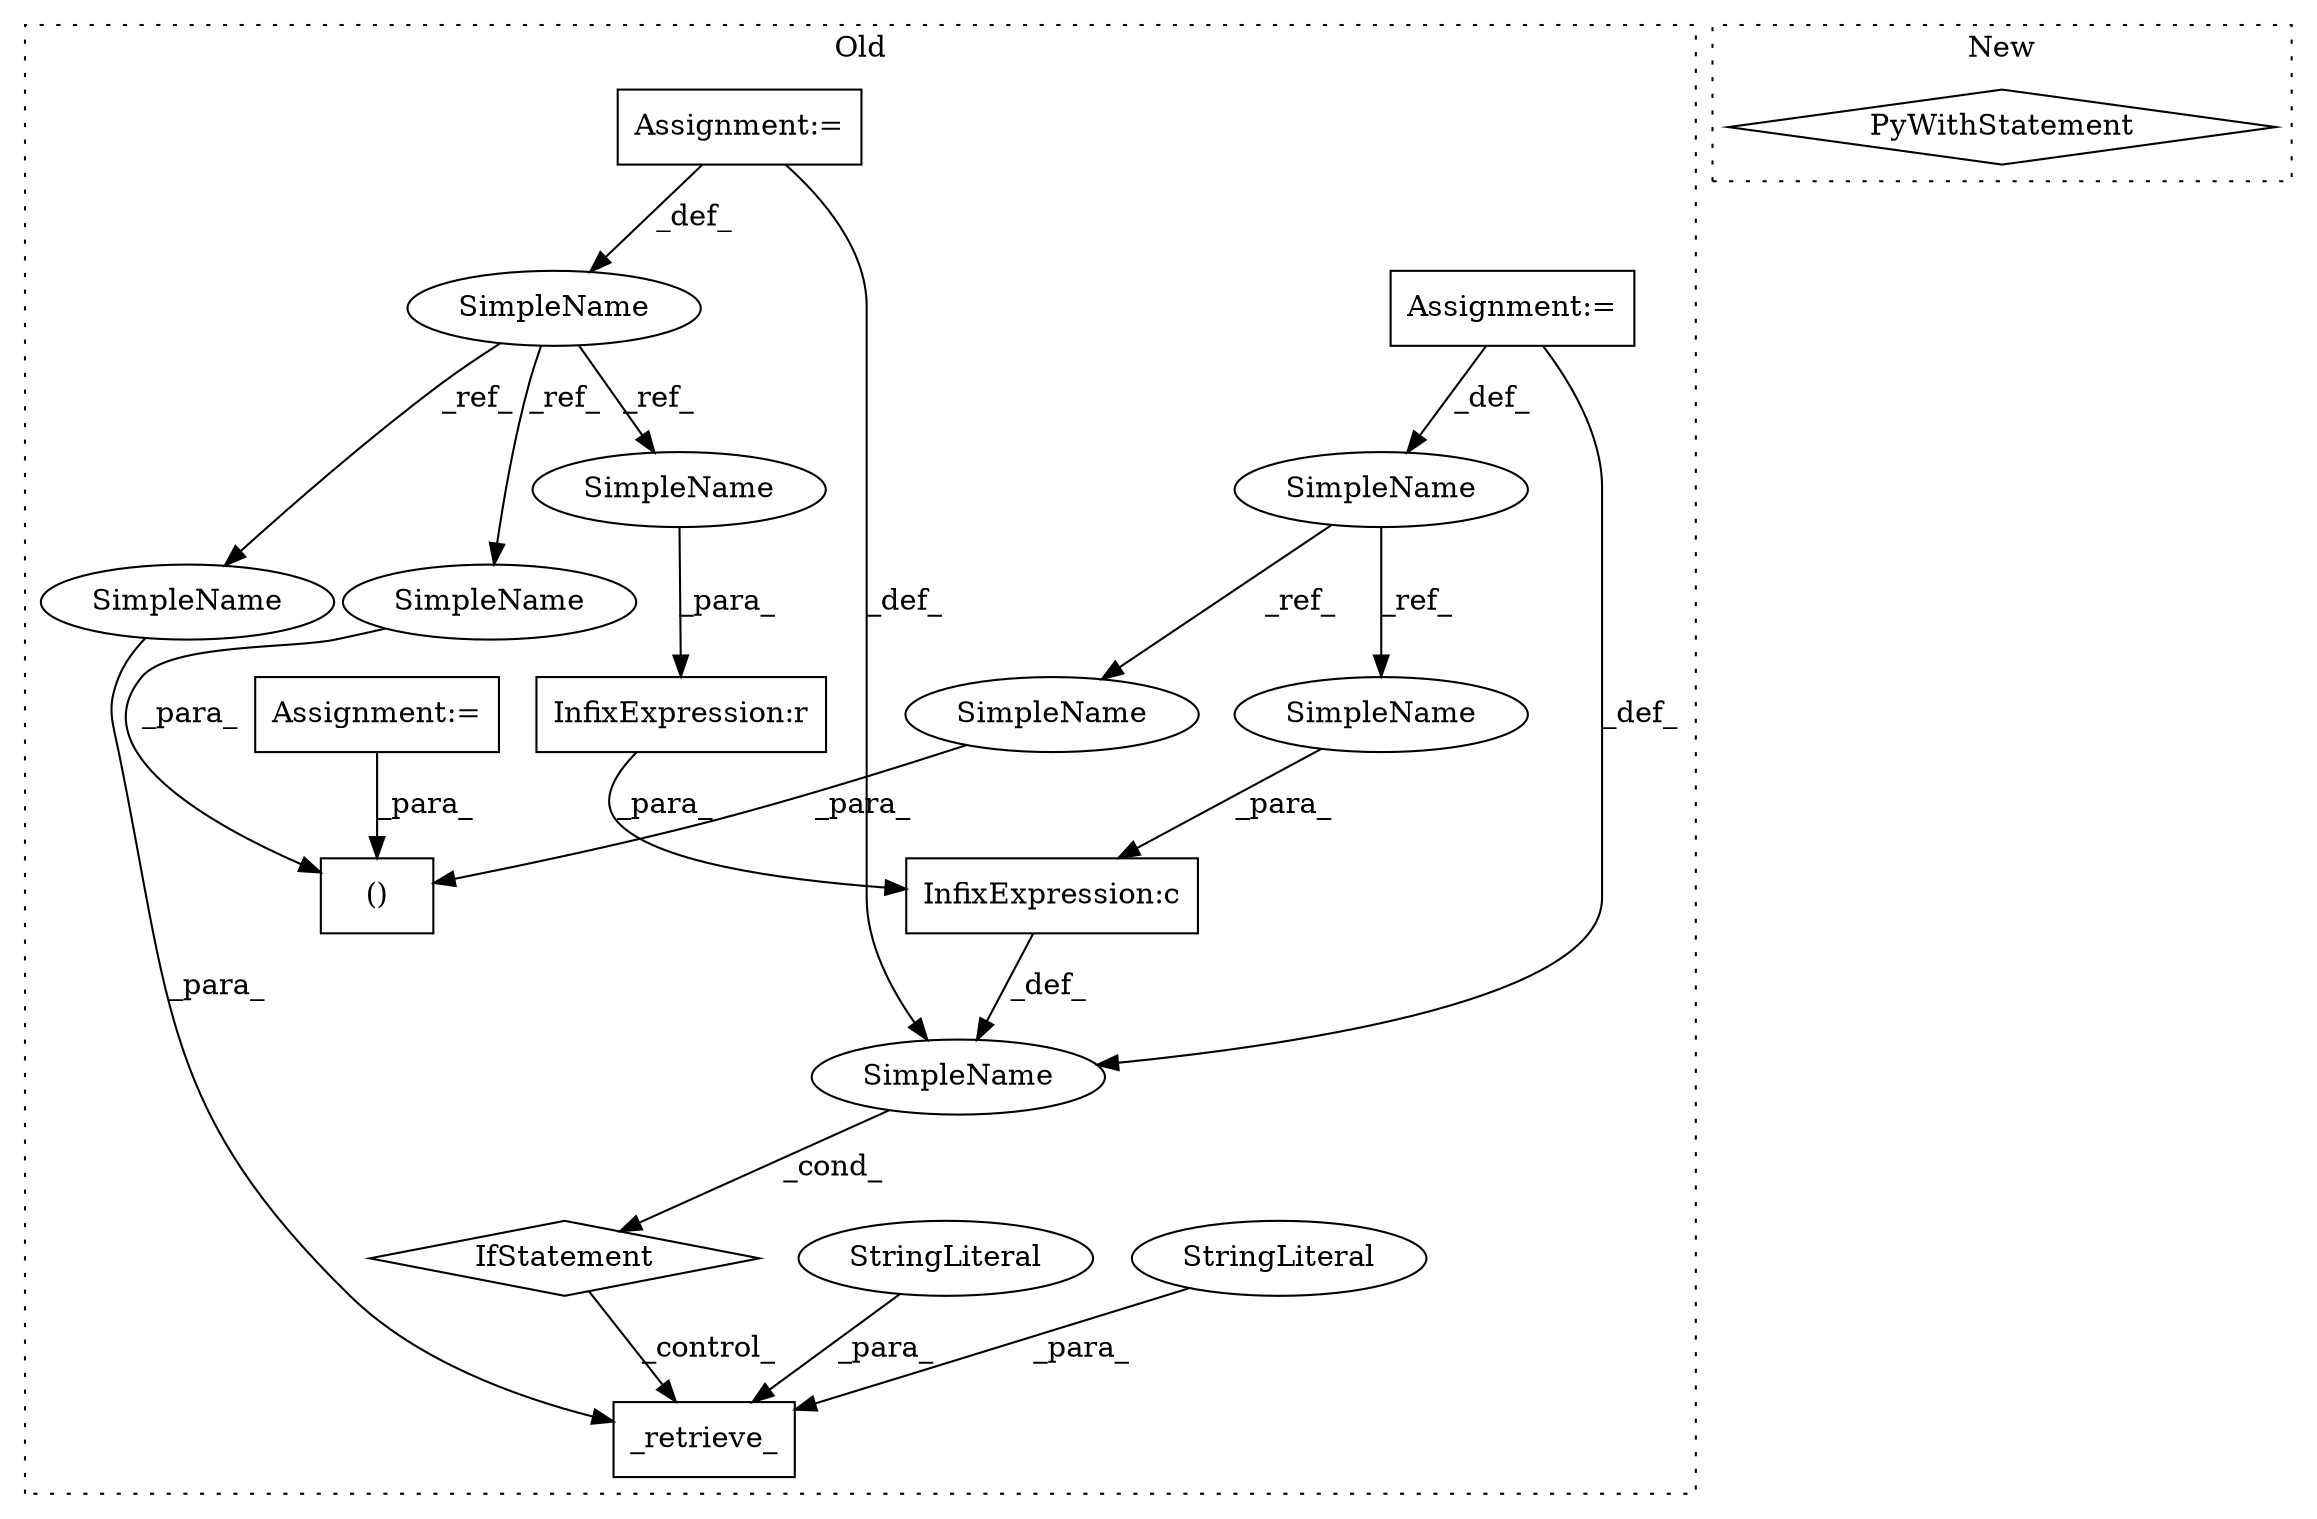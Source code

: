 digraph G {
subgraph cluster0 {
1 [label="_retrieve_" a="32" s="37690,37740" l="11,1" shape="box"];
3 [label="InfixExpression:c" a="27" s="37661" l="4" shape="box"];
4 [label="StringLiteral" a="45" s="37701" l="18" shape="ellipse"];
5 [label="StringLiteral" a="45" s="37720" l="7" shape="ellipse"];
6 [label="SimpleName" a="42" s="36707" l="12" shape="ellipse"];
7 [label="InfixExpression:r" a="27" s="37652" l="4" shape="box"];
8 [label="()" a="106" s="36751" l="57" shape="box"];
9 [label="SimpleName" a="42" s="36598" l="10" shape="ellipse"];
10 [label="SimpleName" a="42" s="" l="" shape="ellipse"];
11 [label="IfStatement" a="25" s="37635,37675" l="4,2" shape="diamond"];
12 [label="Assignment:=" a="7" s="36598" l="10" shape="box"];
13 [label="Assignment:=" a="7" s="36707" l="12" shape="box"];
14 [label="Assignment:=" a="7" s="36667" l="9" shape="box"];
15 [label="SimpleName" a="42" s="37665" l="10" shape="ellipse"];
16 [label="SimpleName" a="42" s="36798" l="10" shape="ellipse"];
17 [label="SimpleName" a="42" s="37640" l="12" shape="ellipse"];
18 [label="SimpleName" a="42" s="37728" l="12" shape="ellipse"];
19 [label="SimpleName" a="42" s="36751" l="12" shape="ellipse"];
label = "Old";
style="dotted";
}
subgraph cluster1 {
2 [label="PyWithStatement" a="104" s="36478,36528" l="10,2" shape="diamond"];
label = "New";
style="dotted";
}
3 -> 10 [label="_def_"];
4 -> 1 [label="_para_"];
5 -> 1 [label="_para_"];
6 -> 17 [label="_ref_"];
6 -> 18 [label="_ref_"];
6 -> 19 [label="_ref_"];
7 -> 3 [label="_para_"];
9 -> 15 [label="_ref_"];
9 -> 16 [label="_ref_"];
10 -> 11 [label="_cond_"];
11 -> 1 [label="_control_"];
12 -> 10 [label="_def_"];
12 -> 9 [label="_def_"];
13 -> 10 [label="_def_"];
13 -> 6 [label="_def_"];
14 -> 8 [label="_para_"];
15 -> 3 [label="_para_"];
16 -> 8 [label="_para_"];
17 -> 7 [label="_para_"];
18 -> 1 [label="_para_"];
19 -> 8 [label="_para_"];
}